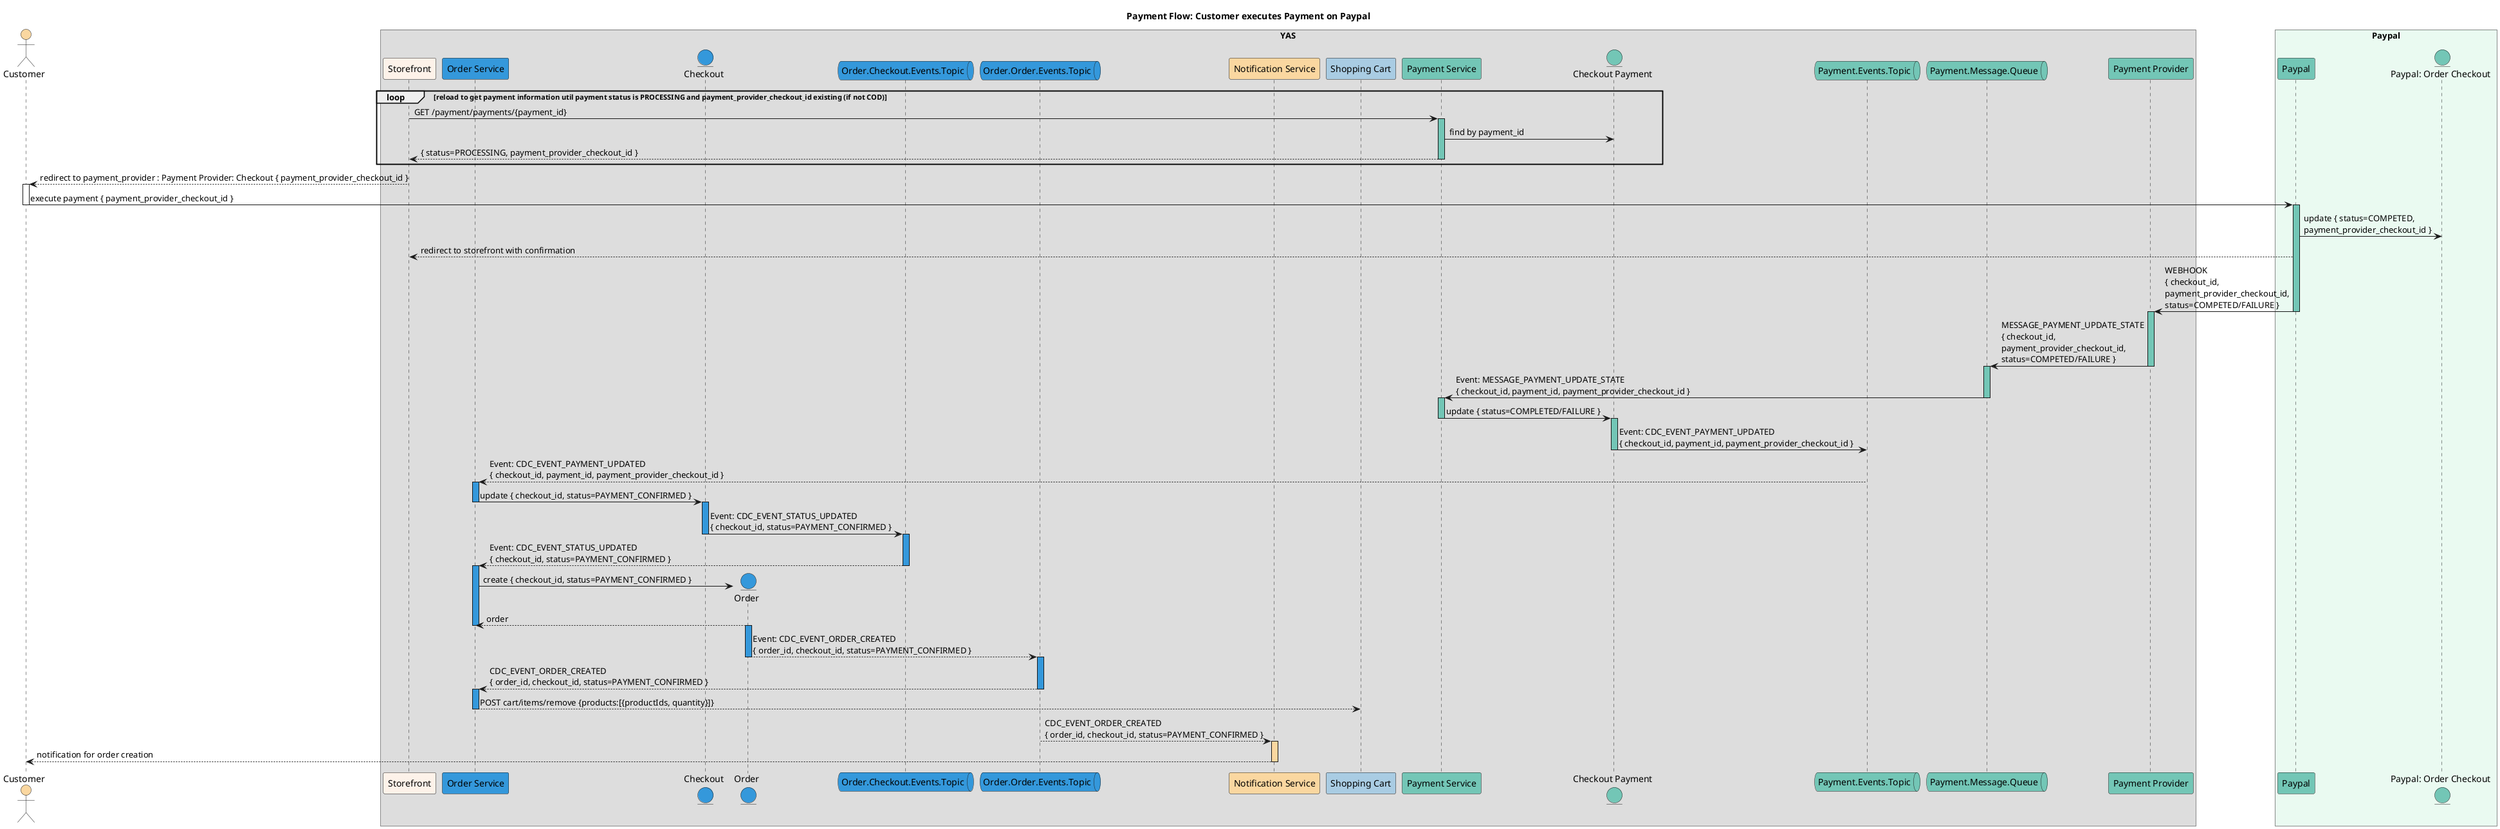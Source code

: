 @startuml Payment Flow: Customer executes Payment on Paypal

title Payment Flow: Customer executes Payment on Paypal

actor "Customer" as customer #fad7a0

box YAS
  participant "Storefront" as storefront #fdf2e9   
  participant "Order Service" as order_service #3498db   
  entity "Checkout" as checkout #3498db  
  entity "Order" as order #3498db
  queue "Order.Checkout.Events.Topic" as checkout_topic #3498db
  queue "Order.Order.Events.Topic" as otopic #3498db
  participant "Notification Service" as notification_service #fad7a0
  participant "Shopping Cart" as shopping_cart #a9cce3
  participant "Payment Service" as payment_service #73c6b6
  entity "Checkout Payment" as checkout_payment #73c6b6
  queue "Payment.Events.Topic" as payment_topic #73c6b6
  queue "Payment.Message.Queue" as payment_queue #73c6b6
  participant "Payment Provider" as payment_provider #73c6b6
end box 

box "Paypal" #eafaf1
  participant "Paypal" as paypal #73c6b6
  entity "Paypal: Order Checkout" as paypal_provider_checkout #73c6b6
end box


loop reload to get payment information util payment status is PROCESSING and payment_provider_checkout_id existing (if not COD)
  storefront -> payment_service: GET /payment/payments/{payment_id} 
  activate payment_service #73c6b6
    payment_service -> checkout_payment: find by payment_id
    storefront <-- payment_service: { status=PROCESSING, payment_provider_checkout_id }
  deactivate payment_service
end 

storefront --> customer: redirect to payment_provider : Payment Provider: Checkout { payment_provider_checkout_id }

activate customer
  customer -> paypal: execute payment { payment_provider_checkout_id }
deactivate customer
activate paypal #73c6b6
  paypal -> paypal_provider_checkout: update { status=COMPETED, \npayment_provider_checkout_id }
  paypal --> storefront: redirect to storefront with confirmation
  paypal -> payment_provider: WEBHOOK \n{ checkout_id, \npayment_provider_checkout_id, \nstatus=COMPETED/FAILURE } 
deactivate paypal 
activate payment_provider #73c6b6
  payment_provider -> payment_queue: MESSAGE_PAYMENT_UPDATE_STATE \n{ checkout_id, \npayment_provider_checkout_id, \nstatus=COMPETED/FAILURE }
deactivate payment_provider
activate payment_queue #73c6b6
  payment_queue -> payment_service: Event: MESSAGE_PAYMENT_UPDATE_STATE \n{ checkout_id, payment_id, payment_provider_checkout_id }
deactivate payment_queue
activate payment_service #73c6b6
  payment_service -> checkout_payment: update { status=COMPLETED/FAILURE }
deactivate payment_service
activate checkout_payment #73c6b6
  checkout_payment -> payment_topic: Event: CDC_EVENT_PAYMENT_UPDATED \n{ checkout_id, payment_id, payment_provider_checkout_id }
deactivate  checkout_payment
payment_topic --> order_service: Event: CDC_EVENT_PAYMENT_UPDATED \n{ checkout_id, payment_id, payment_provider_checkout_id }
activate order_service #3498db
  order_service -> checkout: update { checkout_id, status=PAYMENT_CONFIRMED }
deactivate order_service
activate checkout #3498db
  checkout -> checkout_topic: Event: CDC_EVENT_STATUS_UPDATED \n{ checkout_id, status=PAYMENT_CONFIRMED }
deactivate checkout
activate checkout_topic #3498db
  checkout_topic --> order_service: Event: CDC_EVENT_STATUS_UPDATED \n{ checkout_id, status=PAYMENT_CONFIRMED }
deactivate checkout_topic
activate order_service #3498db
  order_service -> order**:  create { checkout_id, status=PAYMENT_CONFIRMED }
  order --> order_service: order
deactivate order_service
activate order #3498db
  order --> otopic: Event: CDC_EVENT_ORDER_CREATED \n{ order_id, checkout_id, status=PAYMENT_CONFIRMED }
deactivate order


activate otopic #3498db
  otopic --> order_service: CDC_EVENT_ORDER_CREATED \n{ order_id, checkout_id, status=PAYMENT_CONFIRMED }  
deactivate otopic
activate order_service #3498db
  order_service --> shopping_cart: POST cart/items/remove {products:[{productIds, quantity}]}
deactivate order_service

otopic --> notification_service: CDC_EVENT_ORDER_CREATED \n{ order_id, checkout_id, status=PAYMENT_CONFIRMED }
activate notification_service #fad7a0
  notification_service --> customer: notification for order creation
deactivate notification_service

@enduml
